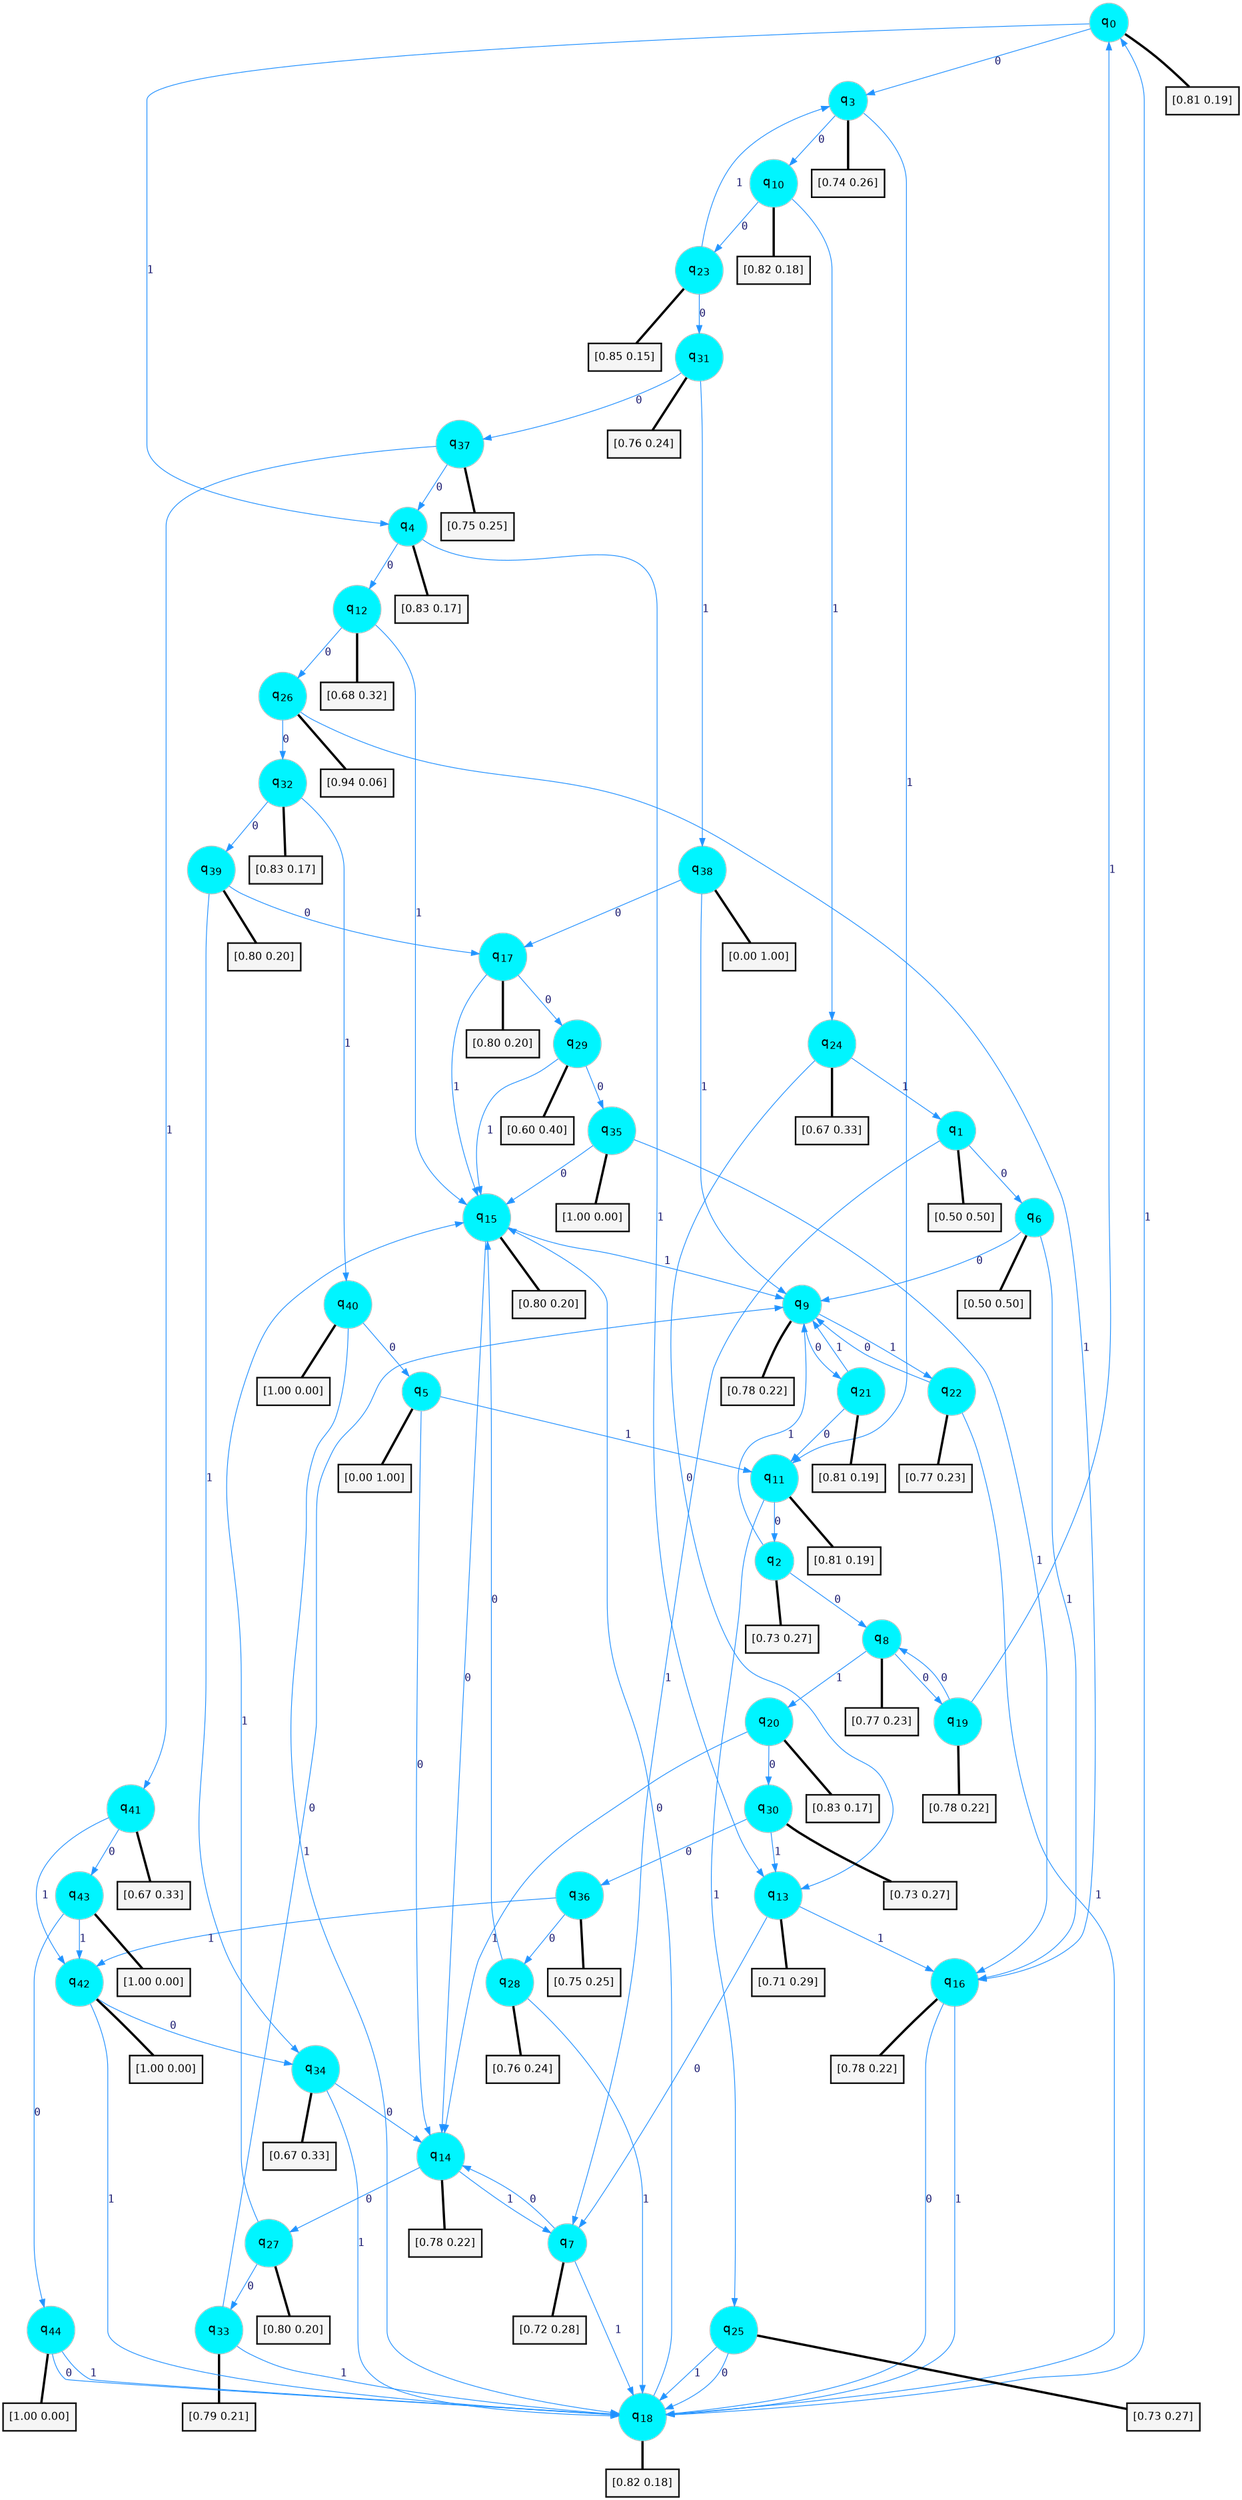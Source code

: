 digraph G {
graph [
bgcolor=transparent, dpi=300, rankdir=TD, size="40,25"];
node [
color=gray, fillcolor=turquoise1, fontcolor=black, fontname=Helvetica, fontsize=16, fontweight=bold, shape=circle, style=filled];
edge [
arrowsize=1, color=dodgerblue1, fontcolor=midnightblue, fontname=courier, fontweight=bold, penwidth=1, style=solid, weight=20];
0[label=<q<SUB>0</SUB>>];
1[label=<q<SUB>1</SUB>>];
2[label=<q<SUB>2</SUB>>];
3[label=<q<SUB>3</SUB>>];
4[label=<q<SUB>4</SUB>>];
5[label=<q<SUB>5</SUB>>];
6[label=<q<SUB>6</SUB>>];
7[label=<q<SUB>7</SUB>>];
8[label=<q<SUB>8</SUB>>];
9[label=<q<SUB>9</SUB>>];
10[label=<q<SUB>10</SUB>>];
11[label=<q<SUB>11</SUB>>];
12[label=<q<SUB>12</SUB>>];
13[label=<q<SUB>13</SUB>>];
14[label=<q<SUB>14</SUB>>];
15[label=<q<SUB>15</SUB>>];
16[label=<q<SUB>16</SUB>>];
17[label=<q<SUB>17</SUB>>];
18[label=<q<SUB>18</SUB>>];
19[label=<q<SUB>19</SUB>>];
20[label=<q<SUB>20</SUB>>];
21[label=<q<SUB>21</SUB>>];
22[label=<q<SUB>22</SUB>>];
23[label=<q<SUB>23</SUB>>];
24[label=<q<SUB>24</SUB>>];
25[label=<q<SUB>25</SUB>>];
26[label=<q<SUB>26</SUB>>];
27[label=<q<SUB>27</SUB>>];
28[label=<q<SUB>28</SUB>>];
29[label=<q<SUB>29</SUB>>];
30[label=<q<SUB>30</SUB>>];
31[label=<q<SUB>31</SUB>>];
32[label=<q<SUB>32</SUB>>];
33[label=<q<SUB>33</SUB>>];
34[label=<q<SUB>34</SUB>>];
35[label=<q<SUB>35</SUB>>];
36[label=<q<SUB>36</SUB>>];
37[label=<q<SUB>37</SUB>>];
38[label=<q<SUB>38</SUB>>];
39[label=<q<SUB>39</SUB>>];
40[label=<q<SUB>40</SUB>>];
41[label=<q<SUB>41</SUB>>];
42[label=<q<SUB>42</SUB>>];
43[label=<q<SUB>43</SUB>>];
44[label=<q<SUB>44</SUB>>];
45[label="[0.81 0.19]", shape=box,fontcolor=black, fontname=Helvetica, fontsize=14, penwidth=2, fillcolor=whitesmoke,color=black];
46[label="[0.50 0.50]", shape=box,fontcolor=black, fontname=Helvetica, fontsize=14, penwidth=2, fillcolor=whitesmoke,color=black];
47[label="[0.73 0.27]", shape=box,fontcolor=black, fontname=Helvetica, fontsize=14, penwidth=2, fillcolor=whitesmoke,color=black];
48[label="[0.74 0.26]", shape=box,fontcolor=black, fontname=Helvetica, fontsize=14, penwidth=2, fillcolor=whitesmoke,color=black];
49[label="[0.83 0.17]", shape=box,fontcolor=black, fontname=Helvetica, fontsize=14, penwidth=2, fillcolor=whitesmoke,color=black];
50[label="[0.00 1.00]", shape=box,fontcolor=black, fontname=Helvetica, fontsize=14, penwidth=2, fillcolor=whitesmoke,color=black];
51[label="[0.50 0.50]", shape=box,fontcolor=black, fontname=Helvetica, fontsize=14, penwidth=2, fillcolor=whitesmoke,color=black];
52[label="[0.72 0.28]", shape=box,fontcolor=black, fontname=Helvetica, fontsize=14, penwidth=2, fillcolor=whitesmoke,color=black];
53[label="[0.77 0.23]", shape=box,fontcolor=black, fontname=Helvetica, fontsize=14, penwidth=2, fillcolor=whitesmoke,color=black];
54[label="[0.78 0.22]", shape=box,fontcolor=black, fontname=Helvetica, fontsize=14, penwidth=2, fillcolor=whitesmoke,color=black];
55[label="[0.82 0.18]", shape=box,fontcolor=black, fontname=Helvetica, fontsize=14, penwidth=2, fillcolor=whitesmoke,color=black];
56[label="[0.81 0.19]", shape=box,fontcolor=black, fontname=Helvetica, fontsize=14, penwidth=2, fillcolor=whitesmoke,color=black];
57[label="[0.68 0.32]", shape=box,fontcolor=black, fontname=Helvetica, fontsize=14, penwidth=2, fillcolor=whitesmoke,color=black];
58[label="[0.71 0.29]", shape=box,fontcolor=black, fontname=Helvetica, fontsize=14, penwidth=2, fillcolor=whitesmoke,color=black];
59[label="[0.78 0.22]", shape=box,fontcolor=black, fontname=Helvetica, fontsize=14, penwidth=2, fillcolor=whitesmoke,color=black];
60[label="[0.80 0.20]", shape=box,fontcolor=black, fontname=Helvetica, fontsize=14, penwidth=2, fillcolor=whitesmoke,color=black];
61[label="[0.78 0.22]", shape=box,fontcolor=black, fontname=Helvetica, fontsize=14, penwidth=2, fillcolor=whitesmoke,color=black];
62[label="[0.80 0.20]", shape=box,fontcolor=black, fontname=Helvetica, fontsize=14, penwidth=2, fillcolor=whitesmoke,color=black];
63[label="[0.82 0.18]", shape=box,fontcolor=black, fontname=Helvetica, fontsize=14, penwidth=2, fillcolor=whitesmoke,color=black];
64[label="[0.78 0.22]", shape=box,fontcolor=black, fontname=Helvetica, fontsize=14, penwidth=2, fillcolor=whitesmoke,color=black];
65[label="[0.83 0.17]", shape=box,fontcolor=black, fontname=Helvetica, fontsize=14, penwidth=2, fillcolor=whitesmoke,color=black];
66[label="[0.81 0.19]", shape=box,fontcolor=black, fontname=Helvetica, fontsize=14, penwidth=2, fillcolor=whitesmoke,color=black];
67[label="[0.77 0.23]", shape=box,fontcolor=black, fontname=Helvetica, fontsize=14, penwidth=2, fillcolor=whitesmoke,color=black];
68[label="[0.85 0.15]", shape=box,fontcolor=black, fontname=Helvetica, fontsize=14, penwidth=2, fillcolor=whitesmoke,color=black];
69[label="[0.67 0.33]", shape=box,fontcolor=black, fontname=Helvetica, fontsize=14, penwidth=2, fillcolor=whitesmoke,color=black];
70[label="[0.73 0.27]", shape=box,fontcolor=black, fontname=Helvetica, fontsize=14, penwidth=2, fillcolor=whitesmoke,color=black];
71[label="[0.94 0.06]", shape=box,fontcolor=black, fontname=Helvetica, fontsize=14, penwidth=2, fillcolor=whitesmoke,color=black];
72[label="[0.80 0.20]", shape=box,fontcolor=black, fontname=Helvetica, fontsize=14, penwidth=2, fillcolor=whitesmoke,color=black];
73[label="[0.76 0.24]", shape=box,fontcolor=black, fontname=Helvetica, fontsize=14, penwidth=2, fillcolor=whitesmoke,color=black];
74[label="[0.60 0.40]", shape=box,fontcolor=black, fontname=Helvetica, fontsize=14, penwidth=2, fillcolor=whitesmoke,color=black];
75[label="[0.73 0.27]", shape=box,fontcolor=black, fontname=Helvetica, fontsize=14, penwidth=2, fillcolor=whitesmoke,color=black];
76[label="[0.76 0.24]", shape=box,fontcolor=black, fontname=Helvetica, fontsize=14, penwidth=2, fillcolor=whitesmoke,color=black];
77[label="[0.83 0.17]", shape=box,fontcolor=black, fontname=Helvetica, fontsize=14, penwidth=2, fillcolor=whitesmoke,color=black];
78[label="[0.79 0.21]", shape=box,fontcolor=black, fontname=Helvetica, fontsize=14, penwidth=2, fillcolor=whitesmoke,color=black];
79[label="[0.67 0.33]", shape=box,fontcolor=black, fontname=Helvetica, fontsize=14, penwidth=2, fillcolor=whitesmoke,color=black];
80[label="[1.00 0.00]", shape=box,fontcolor=black, fontname=Helvetica, fontsize=14, penwidth=2, fillcolor=whitesmoke,color=black];
81[label="[0.75 0.25]", shape=box,fontcolor=black, fontname=Helvetica, fontsize=14, penwidth=2, fillcolor=whitesmoke,color=black];
82[label="[0.75 0.25]", shape=box,fontcolor=black, fontname=Helvetica, fontsize=14, penwidth=2, fillcolor=whitesmoke,color=black];
83[label="[0.00 1.00]", shape=box,fontcolor=black, fontname=Helvetica, fontsize=14, penwidth=2, fillcolor=whitesmoke,color=black];
84[label="[0.80 0.20]", shape=box,fontcolor=black, fontname=Helvetica, fontsize=14, penwidth=2, fillcolor=whitesmoke,color=black];
85[label="[1.00 0.00]", shape=box,fontcolor=black, fontname=Helvetica, fontsize=14, penwidth=2, fillcolor=whitesmoke,color=black];
86[label="[0.67 0.33]", shape=box,fontcolor=black, fontname=Helvetica, fontsize=14, penwidth=2, fillcolor=whitesmoke,color=black];
87[label="[1.00 0.00]", shape=box,fontcolor=black, fontname=Helvetica, fontsize=14, penwidth=2, fillcolor=whitesmoke,color=black];
88[label="[1.00 0.00]", shape=box,fontcolor=black, fontname=Helvetica, fontsize=14, penwidth=2, fillcolor=whitesmoke,color=black];
89[label="[1.00 0.00]", shape=box,fontcolor=black, fontname=Helvetica, fontsize=14, penwidth=2, fillcolor=whitesmoke,color=black];
0->3 [label=0];
0->4 [label=1];
0->45 [arrowhead=none, penwidth=3,color=black];
1->6 [label=0];
1->7 [label=1];
1->46 [arrowhead=none, penwidth=3,color=black];
2->8 [label=0];
2->9 [label=1];
2->47 [arrowhead=none, penwidth=3,color=black];
3->10 [label=0];
3->11 [label=1];
3->48 [arrowhead=none, penwidth=3,color=black];
4->12 [label=0];
4->13 [label=1];
4->49 [arrowhead=none, penwidth=3,color=black];
5->14 [label=0];
5->11 [label=1];
5->50 [arrowhead=none, penwidth=3,color=black];
6->9 [label=0];
6->16 [label=1];
6->51 [arrowhead=none, penwidth=3,color=black];
7->14 [label=0];
7->18 [label=1];
7->52 [arrowhead=none, penwidth=3,color=black];
8->19 [label=0];
8->20 [label=1];
8->53 [arrowhead=none, penwidth=3,color=black];
9->21 [label=0];
9->22 [label=1];
9->54 [arrowhead=none, penwidth=3,color=black];
10->23 [label=0];
10->24 [label=1];
10->55 [arrowhead=none, penwidth=3,color=black];
11->2 [label=0];
11->25 [label=1];
11->56 [arrowhead=none, penwidth=3,color=black];
12->26 [label=0];
12->15 [label=1];
12->57 [arrowhead=none, penwidth=3,color=black];
13->7 [label=0];
13->16 [label=1];
13->58 [arrowhead=none, penwidth=3,color=black];
14->27 [label=0];
14->7 [label=1];
14->59 [arrowhead=none, penwidth=3,color=black];
15->14 [label=0];
15->9 [label=1];
15->60 [arrowhead=none, penwidth=3,color=black];
16->18 [label=0];
16->18 [label=1];
16->61 [arrowhead=none, penwidth=3,color=black];
17->29 [label=0];
17->15 [label=1];
17->62 [arrowhead=none, penwidth=3,color=black];
18->15 [label=0];
18->0 [label=1];
18->63 [arrowhead=none, penwidth=3,color=black];
19->8 [label=0];
19->0 [label=1];
19->64 [arrowhead=none, penwidth=3,color=black];
20->30 [label=0];
20->14 [label=1];
20->65 [arrowhead=none, penwidth=3,color=black];
21->11 [label=0];
21->9 [label=1];
21->66 [arrowhead=none, penwidth=3,color=black];
22->9 [label=0];
22->18 [label=1];
22->67 [arrowhead=none, penwidth=3,color=black];
23->31 [label=0];
23->3 [label=1];
23->68 [arrowhead=none, penwidth=3,color=black];
24->13 [label=0];
24->1 [label=1];
24->69 [arrowhead=none, penwidth=3,color=black];
25->18 [label=0];
25->18 [label=1];
25->70 [arrowhead=none, penwidth=3,color=black];
26->32 [label=0];
26->16 [label=1];
26->71 [arrowhead=none, penwidth=3,color=black];
27->33 [label=0];
27->15 [label=1];
27->72 [arrowhead=none, penwidth=3,color=black];
28->15 [label=0];
28->18 [label=1];
28->73 [arrowhead=none, penwidth=3,color=black];
29->35 [label=0];
29->15 [label=1];
29->74 [arrowhead=none, penwidth=3,color=black];
30->36 [label=0];
30->13 [label=1];
30->75 [arrowhead=none, penwidth=3,color=black];
31->37 [label=0];
31->38 [label=1];
31->76 [arrowhead=none, penwidth=3,color=black];
32->39 [label=0];
32->40 [label=1];
32->77 [arrowhead=none, penwidth=3,color=black];
33->9 [label=0];
33->18 [label=1];
33->78 [arrowhead=none, penwidth=3,color=black];
34->14 [label=0];
34->18 [label=1];
34->79 [arrowhead=none, penwidth=3,color=black];
35->15 [label=0];
35->16 [label=1];
35->80 [arrowhead=none, penwidth=3,color=black];
36->28 [label=0];
36->42 [label=1];
36->81 [arrowhead=none, penwidth=3,color=black];
37->4 [label=0];
37->41 [label=1];
37->82 [arrowhead=none, penwidth=3,color=black];
38->17 [label=0];
38->9 [label=1];
38->83 [arrowhead=none, penwidth=3,color=black];
39->17 [label=0];
39->34 [label=1];
39->84 [arrowhead=none, penwidth=3,color=black];
40->5 [label=0];
40->18 [label=1];
40->85 [arrowhead=none, penwidth=3,color=black];
41->43 [label=0];
41->42 [label=1];
41->86 [arrowhead=none, penwidth=3,color=black];
42->34 [label=0];
42->18 [label=1];
42->87 [arrowhead=none, penwidth=3,color=black];
43->44 [label=0];
43->42 [label=1];
43->88 [arrowhead=none, penwidth=3,color=black];
44->18 [label=0];
44->18 [label=1];
44->89 [arrowhead=none, penwidth=3,color=black];
}
